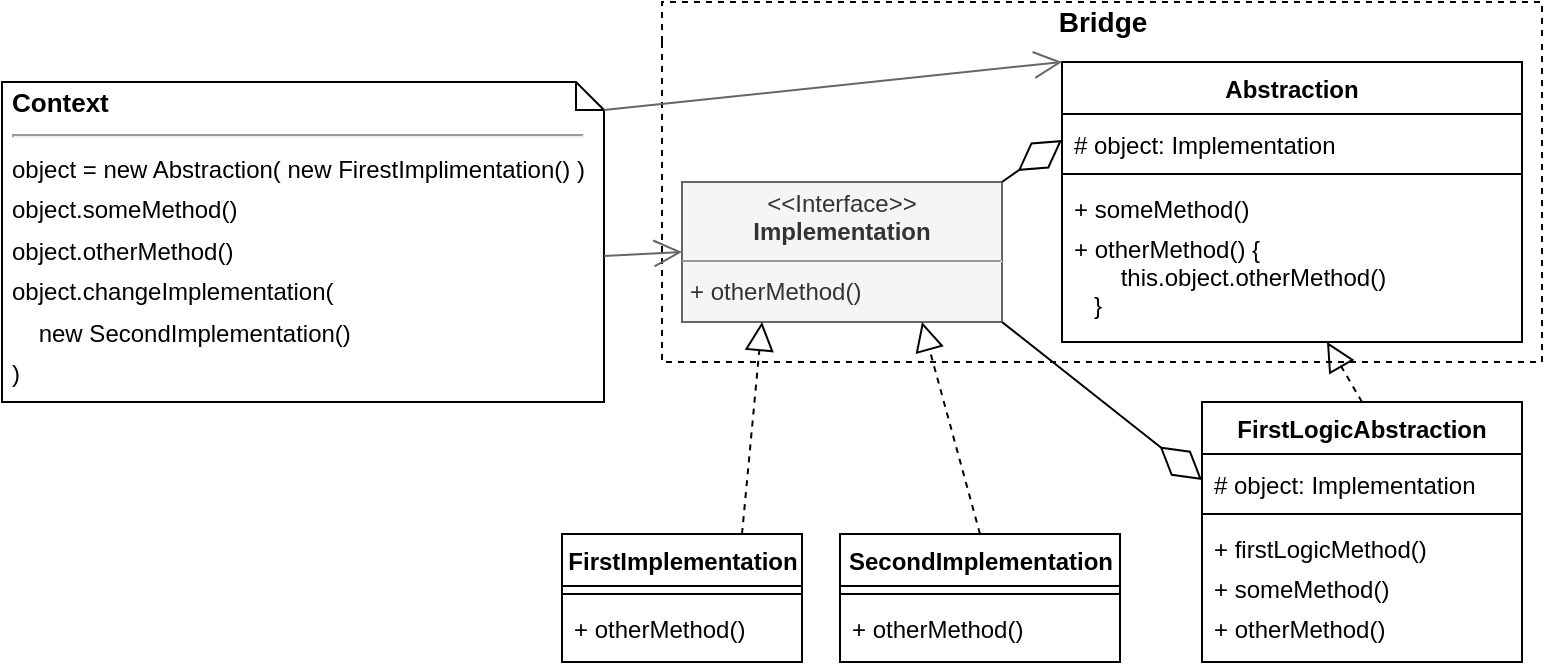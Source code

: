 <mxfile version="13.7.3" type="device"><diagram id="Mc02vGGFIfTnQQPVN4OX" name="Страница 1"><mxGraphModel dx="905" dy="672" grid="0" gridSize="10" guides="1" tooltips="1" connect="1" arrows="1" fold="1" page="0" pageScale="1" pageWidth="827" pageHeight="1169" math="0" shadow="0"><root><mxCell id="0"/><mxCell id="1" parent="0"/><mxCell id="oZI8sNnL-pfkXHT647tD-113" value="Bridge" style="swimlane;html=1;horizontal=1;startSize=20;fillColor=none;strokeColor=#000000;rounded=0;comic=0;fontSize=14;dashed=1;swimlaneLine=0;shadow=0;glass=0;collapsible=0;" parent="1" vertex="1"><mxGeometry x="360" y="20" width="440" height="180" as="geometry"><mxRectangle x="111.33" y="70" width="80" height="20" as="alternateBounds"/></mxGeometry></mxCell><mxCell id="oZI8sNnL-pfkXHT647tD-115" value="Abstraction" style="swimlane;fontStyle=1;align=center;verticalAlign=top;childLayout=stackLayout;horizontal=1;startSize=26;horizontalStack=0;resizeParent=1;resizeParentMax=0;resizeLast=0;collapsible=0;marginBottom=0;" parent="oZI8sNnL-pfkXHT647tD-113" vertex="1"><mxGeometry x="200" y="30" width="230" height="140" as="geometry"><mxRectangle x="141.31" y="2510" width="100" height="26" as="alternateBounds"/></mxGeometry></mxCell><mxCell id="oZI8sNnL-pfkXHT647tD-116" value="# object: Implementation" style="text;strokeColor=none;fillColor=none;align=left;verticalAlign=top;spacingLeft=4;spacingRight=4;overflow=hidden;rotatable=0;points=[[0,0.5],[1,0.5]];portConstraint=eastwest;spacingTop=2;" parent="oZI8sNnL-pfkXHT647tD-115" vertex="1"><mxGeometry y="26" width="230" height="26" as="geometry"/></mxCell><mxCell id="oZI8sNnL-pfkXHT647tD-117" value="" style="line;strokeWidth=1;fillColor=none;align=left;verticalAlign=middle;spacingTop=-1;spacingLeft=3;spacingRight=3;rotatable=0;labelPosition=right;points=[];portConstraint=eastwest;" parent="oZI8sNnL-pfkXHT647tD-115" vertex="1"><mxGeometry y="52" width="230" height="8" as="geometry"/></mxCell><mxCell id="oZI8sNnL-pfkXHT647tD-118" value="+ someMethod()" style="text;strokeColor=none;fillColor=none;align=left;verticalAlign=top;spacingLeft=4;spacingRight=4;overflow=hidden;rotatable=0;points=[[0,0.5],[1,0.5]];portConstraint=eastwest;" parent="oZI8sNnL-pfkXHT647tD-115" vertex="1"><mxGeometry y="60" width="230" height="20" as="geometry"/></mxCell><mxCell id="oZI8sNnL-pfkXHT647tD-119" value="+ otherMethod() {&#10;       this.object.otherMethod()&#10;   }" style="text;strokeColor=none;fillColor=none;align=left;verticalAlign=top;spacingLeft=4;spacingRight=4;overflow=hidden;rotatable=0;points=[[0,0.5],[1,0.5]];portConstraint=eastwest;" parent="oZI8sNnL-pfkXHT647tD-115" vertex="1"><mxGeometry y="80" width="230" height="60" as="geometry"/></mxCell><mxCell id="oZI8sNnL-pfkXHT647tD-120" value="&lt;p style=&quot;margin: 4px 0px 0px ; text-align: center ; line-height: 120%&quot;&gt;&lt;span&gt;&amp;lt;&amp;lt;Interface&amp;gt;&amp;gt;&lt;/span&gt;&lt;br&gt;&lt;b&gt;Implementation&lt;/b&gt;&lt;/p&gt;&lt;hr size=&quot;1&quot;&gt;&lt;p style=&quot;margin: 0px 0px 0px 4px ; line-height: 160%&quot;&gt;+ otherMethod()&lt;/p&gt;" style="verticalAlign=top;align=left;overflow=fill;fontSize=12;fontFamily=Helvetica;html=1;rounded=0;shadow=0;glass=0;comic=0;labelBackgroundColor=none;labelBorderColor=none;imageAspect=1;noLabel=0;portConstraintRotation=0;snapToPoint=0;container=1;dropTarget=1;collapsible=0;autosize=0;spacingLeft=0;spacingRight=0;fontStyle=0;fillColor=#f5f5f5;strokeColor=#666666;fontColor=#333333;" parent="oZI8sNnL-pfkXHT647tD-113" vertex="1"><mxGeometry x="10" y="90" width="160" height="70" as="geometry"/></mxCell><mxCell id="oZI8sNnL-pfkXHT647tD-114" value="" style="endArrow=diamondThin;endFill=0;endSize=24;html=1;exitX=1;exitY=0;exitDx=0;exitDy=0;entryX=0;entryY=0.5;entryDx=0;entryDy=0;" parent="oZI8sNnL-pfkXHT647tD-113" source="oZI8sNnL-pfkXHT647tD-120" target="oZI8sNnL-pfkXHT647tD-116" edge="1"><mxGeometry width="160" relative="1" as="geometry"><mxPoint x="252.98" y="57.5" as="sourcePoint"/><mxPoint x="85" y="166" as="targetPoint"/></mxGeometry></mxCell><mxCell id="oZI8sNnL-pfkXHT647tD-121" value="" style="endArrow=block;dashed=1;endFill=0;endSize=12;html=1;fontSize=12;fontColor=#000000;exitX=0.5;exitY=0;exitDx=0;exitDy=0;" parent="1" source="oZI8sNnL-pfkXHT647tD-133" target="oZI8sNnL-pfkXHT647tD-119" edge="1"><mxGeometry width="160" relative="1" as="geometry"><mxPoint x="205" y="-1694" as="sourcePoint"/><mxPoint x="650" y="200" as="targetPoint"/></mxGeometry></mxCell><mxCell id="oZI8sNnL-pfkXHT647tD-124" value="&lt;p style=&quot;line-height: 20%&quot;&gt;Context&lt;br&gt;&lt;/p&gt;&lt;hr&gt;&lt;span style=&quot;font-size: 12px ; font-weight: 400 ; line-height: 170%&quot;&gt;object = new Abstraction( new FirestImplimentation() )&lt;br&gt;&lt;/span&gt;&lt;font style=&quot;font-size: 12px&quot;&gt;&lt;span style=&quot;font-weight: normal ; line-height: 170%&quot;&gt;object.someMethod()&lt;br&gt;&lt;/span&gt;&lt;/font&gt;&lt;span style=&quot;font-weight: 400 ; line-height: 170% ; font-size: 12px&quot;&gt;object.otherMethod()&lt;/span&gt;&lt;span style=&quot;font-size: 12px ; font-weight: 400 ; line-height: 170%&quot;&gt;&lt;br&gt;&lt;/span&gt;&lt;span style=&quot;font-size: 12px ; font-weight: 400 ; line-height: 170%&quot;&gt;object.changeImplementation(&lt;br&gt;&amp;nbsp; &amp;nbsp; new SecondImplementation()&lt;br&gt;)&lt;/span&gt;&lt;br&gt;&lt;p&gt;&lt;/p&gt;" style="shape=note;size=14;verticalAlign=top;align=left;spacingTop=-13;rounded=0;shadow=0;glass=0;comic=0;strokeColor=#000000;fillColor=none;fontSize=13;fontStyle=1;labelBorderColor=none;whiteSpace=wrap;html=1;spacingLeft=0;spacingBottom=0;spacingRight=0;spacing=5;labelBackgroundColor=none;" parent="1" vertex="1"><mxGeometry x="30" y="60" width="301" height="160" as="geometry"/></mxCell><mxCell id="oZI8sNnL-pfkXHT647tD-125" value="" style="endArrow=open;endFill=1;endSize=12;html=1;exitX=0;exitY=0;exitDx=301;exitDy=14;exitPerimeter=0;entryX=0;entryY=0;entryDx=0;entryDy=0;strokeColor=#666666;" parent="1" source="oZI8sNnL-pfkXHT647tD-124" target="oZI8sNnL-pfkXHT647tD-115" edge="1"><mxGeometry width="160" relative="1" as="geometry"><mxPoint x="376" y="-1810" as="sourcePoint"/><mxPoint x="536" y="-1810" as="targetPoint"/></mxGeometry></mxCell><mxCell id="oZI8sNnL-pfkXHT647tD-126" value="" style="endArrow=open;endFill=1;endSize=12;html=1;entryX=0;entryY=0.5;entryDx=0;entryDy=0;strokeColor=#666666;exitX=0;exitY=0;exitDx=301;exitDy=87;exitPerimeter=0;" parent="1" source="oZI8sNnL-pfkXHT647tD-124" target="oZI8sNnL-pfkXHT647tD-120" edge="1"><mxGeometry width="160" relative="1" as="geometry"><mxPoint x="340" y="130" as="sourcePoint"/><mxPoint x="500" y="-1810" as="targetPoint"/></mxGeometry></mxCell><mxCell id="oZI8sNnL-pfkXHT647tD-139" value="" style="endArrow=diamondThin;endFill=0;endSize=24;html=1;entryX=0;entryY=0.5;entryDx=0;entryDy=0;exitX=1;exitY=1;exitDx=0;exitDy=0;" parent="1" source="oZI8sNnL-pfkXHT647tD-120" target="oZI8sNnL-pfkXHT647tD-134" edge="1"><mxGeometry width="160" relative="1" as="geometry"><mxPoint x="386" y="250" as="sourcePoint"/><mxPoint x="546" y="250" as="targetPoint"/></mxGeometry></mxCell><mxCell id="oZI8sNnL-pfkXHT647tD-122" value="" style="endArrow=block;dashed=1;endFill=0;endSize=12;html=1;exitX=0.75;exitY=0;exitDx=0;exitDy=0;entryX=0.25;entryY=1;entryDx=0;entryDy=0;" parent="1" source="oZI8sNnL-pfkXHT647tD-130" target="oZI8sNnL-pfkXHT647tD-120" edge="1"><mxGeometry width="160" relative="1" as="geometry"><mxPoint x="731.34" y="-1899" as="sourcePoint"/><mxPoint x="755.48" y="-1919" as="targetPoint"/></mxGeometry></mxCell><mxCell id="oZI8sNnL-pfkXHT647tD-123" value="" style="endArrow=block;dashed=1;endFill=0;endSize=12;html=1;exitX=0.5;exitY=0;exitDx=0;exitDy=0;entryX=0.75;entryY=1;entryDx=0;entryDy=0;" parent="1" source="oZI8sNnL-pfkXHT647tD-127" target="oZI8sNnL-pfkXHT647tD-120" edge="1"><mxGeometry width="160" relative="1" as="geometry"><mxPoint x="861.34" y="-1899" as="sourcePoint"/><mxPoint x="850.48" y="-1919" as="targetPoint"/></mxGeometry></mxCell><mxCell id="oZI8sNnL-pfkXHT647tD-133" value="FirstLogicAbstraction" style="swimlane;fontStyle=1;align=center;verticalAlign=top;childLayout=stackLayout;horizontal=1;startSize=26;horizontalStack=0;resizeParent=1;resizeParentMax=0;resizeLast=0;collapsible=0;marginBottom=0;" parent="1" vertex="1"><mxGeometry x="630" y="220" width="160" height="130" as="geometry"><mxRectangle x="141.31" y="2510" width="100" height="26" as="alternateBounds"/></mxGeometry></mxCell><mxCell id="oZI8sNnL-pfkXHT647tD-134" value="# object: Implementation" style="text;strokeColor=none;fillColor=none;align=left;verticalAlign=top;spacingLeft=4;spacingRight=4;overflow=hidden;rotatable=0;points=[[0,0.5],[1,0.5]];portConstraint=eastwest;spacingTop=2;" parent="oZI8sNnL-pfkXHT647tD-133" vertex="1"><mxGeometry y="26" width="160" height="26" as="geometry"/></mxCell><mxCell id="oZI8sNnL-pfkXHT647tD-135" value="" style="line;strokeWidth=1;fillColor=none;align=left;verticalAlign=middle;spacingTop=-1;spacingLeft=3;spacingRight=3;rotatable=0;labelPosition=right;points=[];portConstraint=eastwest;" parent="oZI8sNnL-pfkXHT647tD-133" vertex="1"><mxGeometry y="52" width="160" height="8" as="geometry"/></mxCell><mxCell id="oZI8sNnL-pfkXHT647tD-136" value="+ firstLogicMethod()" style="text;strokeColor=none;fillColor=none;align=left;verticalAlign=top;spacingLeft=4;spacingRight=4;overflow=hidden;rotatable=0;points=[[0,0.5],[1,0.5]];portConstraint=eastwest;" parent="oZI8sNnL-pfkXHT647tD-133" vertex="1"><mxGeometry y="60" width="160" height="20" as="geometry"/></mxCell><mxCell id="oZI8sNnL-pfkXHT647tD-137" value="+ someMethod()" style="text;strokeColor=none;fillColor=none;align=left;verticalAlign=top;spacingLeft=4;spacingRight=4;overflow=hidden;rotatable=0;points=[[0,0.5],[1,0.5]];portConstraint=eastwest;" parent="oZI8sNnL-pfkXHT647tD-133" vertex="1"><mxGeometry y="80" width="160" height="20" as="geometry"/></mxCell><mxCell id="oZI8sNnL-pfkXHT647tD-138" value="+ otherMethod()" style="text;strokeColor=none;fillColor=none;align=left;verticalAlign=top;spacingLeft=4;spacingRight=4;overflow=hidden;rotatable=0;points=[[0,0.5],[1,0.5]];portConstraint=eastwest;" parent="oZI8sNnL-pfkXHT647tD-133" vertex="1"><mxGeometry y="100" width="160" height="30" as="geometry"/></mxCell><mxCell id="oZI8sNnL-pfkXHT647tD-127" value="SecondImplementation" style="swimlane;fontStyle=1;align=center;verticalAlign=top;childLayout=stackLayout;horizontal=1;startSize=26;horizontalStack=0;resizeParent=1;resizeParentMax=0;resizeLast=0;collapsible=0;marginBottom=0;rounded=0;shadow=0;glass=0;comic=0;strokeWidth=1;fontSize=12;labelBackgroundColor=none;fillColor=#ffffff;html=1;" parent="1" vertex="1"><mxGeometry x="449" y="286" width="140" height="64" as="geometry"/></mxCell><mxCell id="oZI8sNnL-pfkXHT647tD-128" value="" style="line;strokeWidth=1;fillColor=none;align=left;verticalAlign=middle;spacingTop=-1;spacingLeft=3;spacingRight=3;rotatable=0;labelPosition=right;points=[];portConstraint=eastwest;" parent="oZI8sNnL-pfkXHT647tD-127" vertex="1"><mxGeometry y="26" width="140" height="8" as="geometry"/></mxCell><mxCell id="oZI8sNnL-pfkXHT647tD-129" value="+ otherMethod()" style="text;strokeColor=none;fillColor=none;align=left;verticalAlign=top;spacingLeft=4;spacingRight=4;overflow=hidden;rotatable=0;points=[[0,0.5],[1,0.5]];portConstraint=eastwest;" parent="oZI8sNnL-pfkXHT647tD-127" vertex="1"><mxGeometry y="34" width="140" height="30" as="geometry"/></mxCell><mxCell id="oZI8sNnL-pfkXHT647tD-130" value="FirstImplementation" style="swimlane;fontStyle=1;align=center;verticalAlign=top;childLayout=stackLayout;horizontal=1;startSize=26;horizontalStack=0;resizeParent=1;resizeParentMax=0;resizeLast=0;collapsible=0;marginBottom=0;rounded=0;shadow=0;glass=0;comic=0;strokeWidth=1;fontSize=12;labelBackgroundColor=none;fillColor=#ffffff;html=1;allowArrows=1;" parent="1" vertex="1"><mxGeometry x="310" y="286" width="120" height="64" as="geometry"/></mxCell><mxCell id="oZI8sNnL-pfkXHT647tD-131" value="" style="line;strokeWidth=1;fillColor=none;align=left;verticalAlign=middle;spacingTop=-1;spacingLeft=3;spacingRight=3;rotatable=0;labelPosition=right;points=[];portConstraint=eastwest;" parent="oZI8sNnL-pfkXHT647tD-130" vertex="1"><mxGeometry y="26" width="120" height="8" as="geometry"/></mxCell><mxCell id="oZI8sNnL-pfkXHT647tD-132" value="+ otherMethod()" style="text;strokeColor=none;fillColor=none;align=left;verticalAlign=top;spacingLeft=4;spacingRight=4;overflow=hidden;rotatable=0;points=[[0,0.5],[1,0.5]];portConstraint=eastwest;" parent="oZI8sNnL-pfkXHT647tD-130" vertex="1"><mxGeometry y="34" width="120" height="30" as="geometry"/></mxCell></root></mxGraphModel></diagram></mxfile>